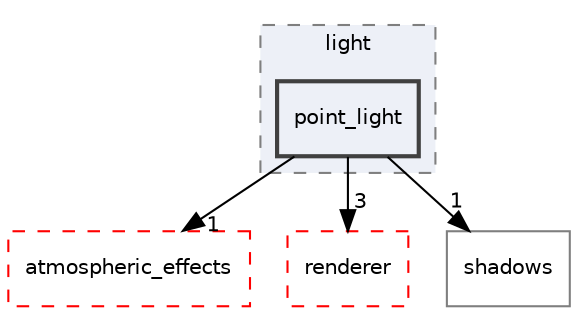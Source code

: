 digraph "C:/Users/jonas/Desktop/GraphicEngine/Src/scene/light/point_light"
{
 // INTERACTIVE_SVG=YES
 // LATEX_PDF_SIZE
  bgcolor="transparent";
  edge [fontname="Helvetica",fontsize="10",labelfontname="Helvetica",labelfontsize="10"];
  node [fontname="Helvetica",fontsize="10",shape=record];
  compound=true
  subgraph clusterdir_304cee0d91ef55ef513181981b3dcb04 {
    graph [ bgcolor="#edf0f7", pencolor="grey50", style="filled,dashed,", label="light", fontname="Helvetica", fontsize="10", URL="dir_304cee0d91ef55ef513181981b3dcb04.html"]
  dir_6e6cdae6b01c378fe9adf26785c6a477 [shape=box, label="point_light", style="filled,bold,", fillcolor="#edf0f7", color="grey25", URL="dir_6e6cdae6b01c378fe9adf26785c6a477.html"];
  }
  dir_004c8e92ddf9301d2c40df8ae3783433 [shape=box, label="atmospheric_effects", style="dashed,", fillcolor="#edf0f7", color="red", URL="dir_004c8e92ddf9301d2c40df8ae3783433.html"];
  dir_110bf15beb781d7cd423359a55b6cfac [shape=box, label="renderer", style="dashed,", fillcolor="#edf0f7", color="red", URL="dir_110bf15beb781d7cd423359a55b6cfac.html"];
  dir_1cb24139e101c99482f4fd99a876ac8d [shape=box, label="shadows", style="", fillcolor="#edf0f7", color="grey50", URL="dir_1cb24139e101c99482f4fd99a876ac8d.html"];
  dir_6e6cdae6b01c378fe9adf26785c6a477->dir_004c8e92ddf9301d2c40df8ae3783433 [headlabel="1", labeldistance=1.5 headhref="dir_000011_000001.html"];
  dir_6e6cdae6b01c378fe9adf26785c6a477->dir_110bf15beb781d7cd423359a55b6cfac [headlabel="3", labeldistance=1.5 headhref="dir_000011_000012.html"];
  dir_6e6cdae6b01c378fe9adf26785c6a477->dir_1cb24139e101c99482f4fd99a876ac8d [headlabel="1", labeldistance=1.5 headhref="dir_000011_000014.html"];
}
